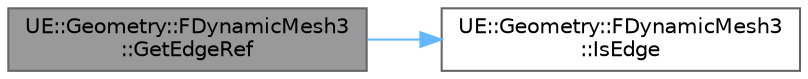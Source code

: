digraph "UE::Geometry::FDynamicMesh3::GetEdgeRef"
{
 // INTERACTIVE_SVG=YES
 // LATEX_PDF_SIZE
  bgcolor="transparent";
  edge [fontname=Helvetica,fontsize=10,labelfontname=Helvetica,labelfontsize=10];
  node [fontname=Helvetica,fontsize=10,shape=box,height=0.2,width=0.4];
  rankdir="LR";
  Node1 [id="Node000001",label="UE::Geometry::FDynamicMesh3\l::GetEdgeRef",height=0.2,width=0.4,color="gray40", fillcolor="grey60", style="filled", fontcolor="black",tooltip="Get the vertices and triangles of an edge, returned as [v0,v1,t0,t1], where t1 may be InvalidID."];
  Node1 -> Node2 [id="edge1_Node000001_Node000002",color="steelblue1",style="solid",tooltip=" "];
  Node2 [id="Node000002",label="UE::Geometry::FDynamicMesh3\l::IsEdge",height=0.2,width=0.4,color="grey40", fillcolor="white", style="filled",URL="$d2/d27/classUE_1_1Geometry_1_1FDynamicMesh3.html#a5de03cd87a2294d638b87074d085a616",tooltip=" "];
}
